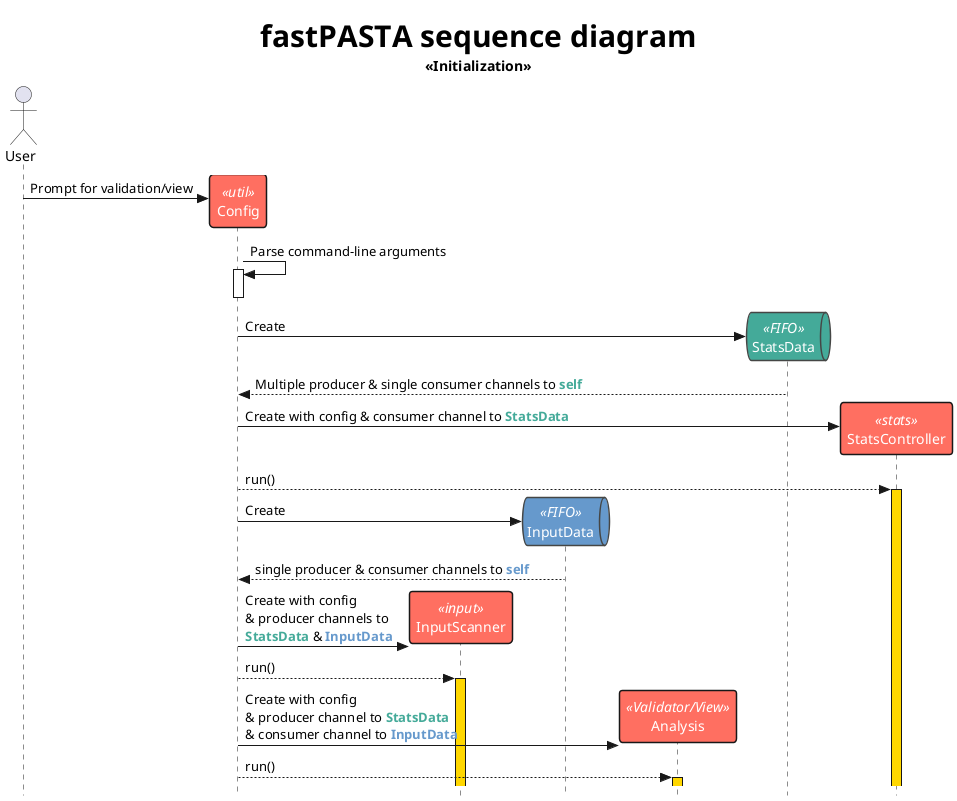 @startuml sequence_initialization
skinparam RoundCorner 7
skinparam sequenceDivider {
    BorderThickness 1
}
skinparam participant {
    BackgroundColor FF6F61
    'BorderColor 454645
    FontColor White
    BorderThickness 1.5
}
skinparam queue {
    BackgroundColor FF6F61
    BorderColor 454645
    FontColor FFF
    BorderThickness 1.5
}
skinparam style strictuml
' Carto color palette
' light blue       #88CCEE
' light pink/red   #CC6677
' light yellow     #DDCC77
' dark green       #117733
' Dark purple      #332288
' Pink             #AA4499
' Light blue/green #44AA99
' Brown/yellow     #999933
' Dark purple      #882255
' Dark red         #661100
' Medium blue      #6699CC
' Grey             #888888

Title **<size:30>fastPASTA sequence diagram</size>**\n<< Initialization >>

actor       User       as user

participant Config  as config << util >>
participant InputScanner as inputscanner << input >>
queue InputData as inputfifo << FIFO >> #6699CC
participant Analysis as analysis_thread << Validator/View >>
queue StatsData as statsfifo << FIFO >> #44AA99
participant StatsController as statscontroller << stats >>




'autoactivate on
user -> config ** : Prompt for validation/view
    config -> config: Parse command-line arguments
activate config
deactivate config

config -> statsfifo ** : Create
    statsfifo --> config : Multiple producer & single consumer channels to <color #44AA99>**self**</color>
config -> statscontroller ** : Create with config & consumer channel to <color #44AA99>**StatsData**</color>
    config --> statscontroller ++ #gold : run()

config -> inputfifo ** : Create
    inputfifo --> config : single producer & consumer channels to <color #6699CC>**self**</color>
config -> inputscanner ** : Create with config \n& producer channels to\n<color #44AA99>**StatsData**</color> & <color #6699CC>**InputData**</color>

    config --> inputscanner ++ #gold : run()

config -> analysis_thread ** : Create with config\n& producer channel to <color #44AA99>**StatsData**</color>\n& consumer channel to <color #6699CC>**InputData**</color>
    config --> analysis_thread ++ #gold : run()




@enduml
